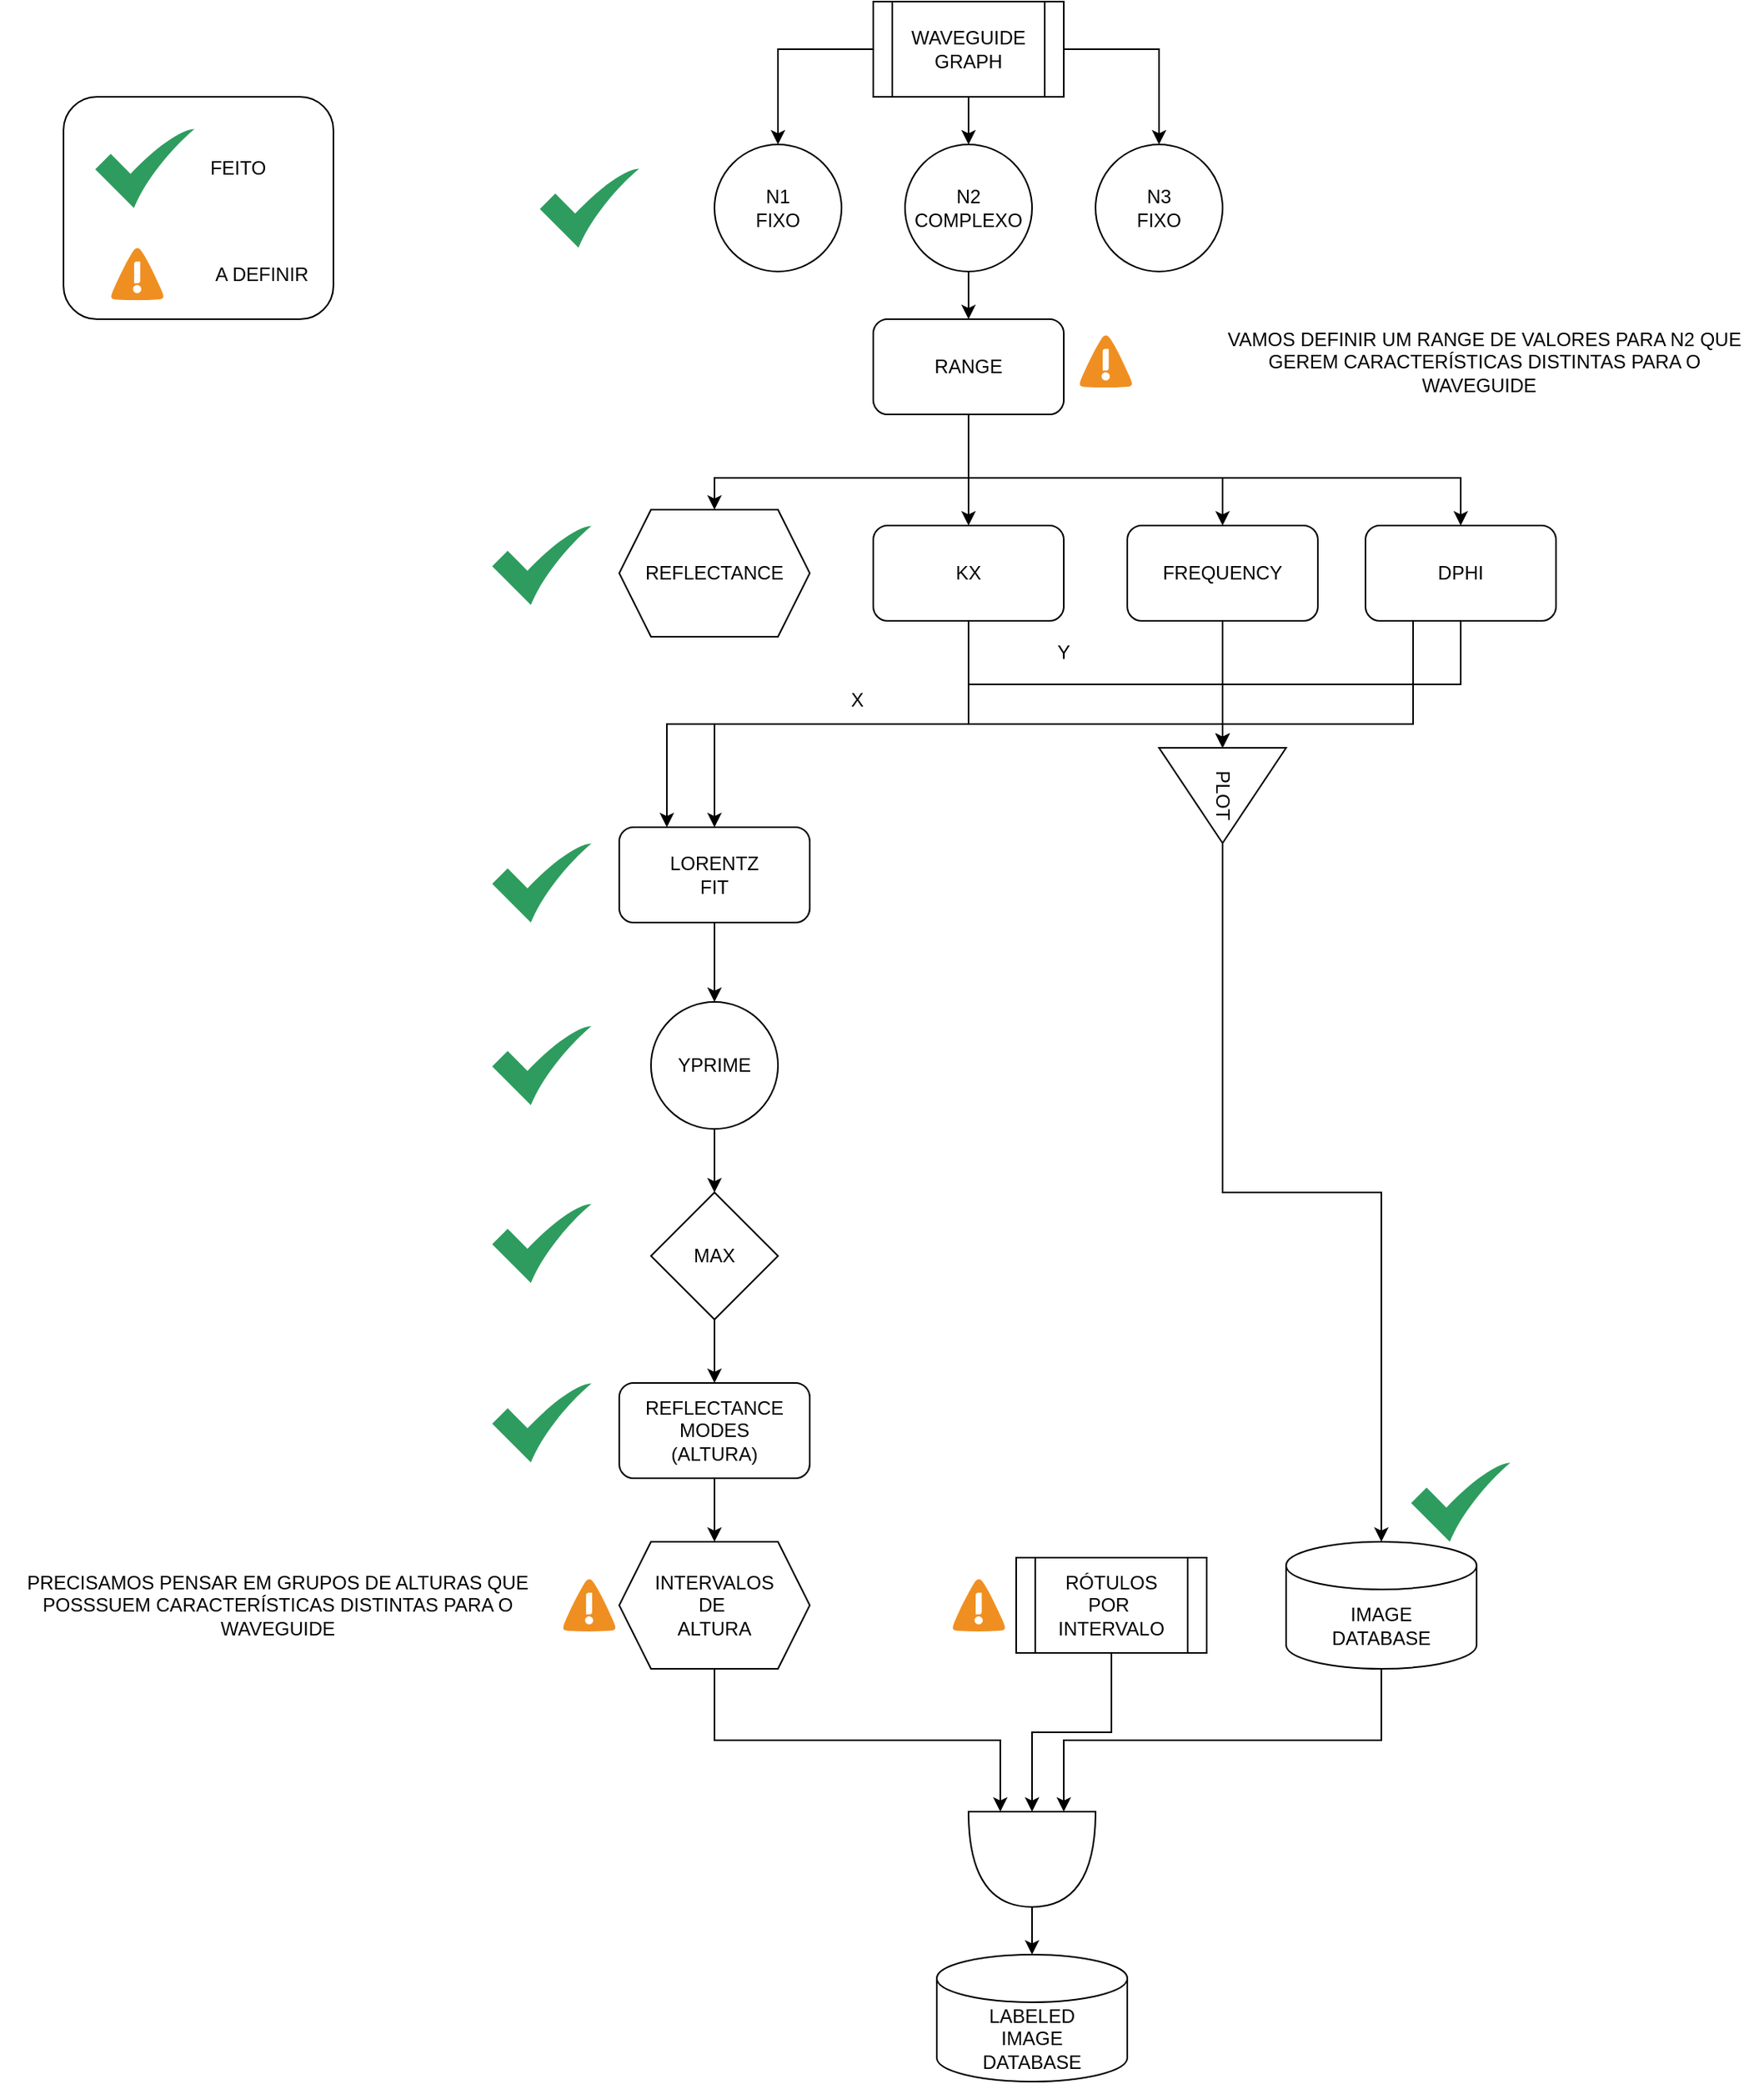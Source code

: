 <mxfile version="15.2.7" type="device"><diagram id="Eg33uc8_g2PsAbcUee6Q" name="Página-1"><mxGraphModel dx="2659" dy="633" grid="1" gridSize="10" guides="1" tooltips="1" connect="1" arrows="1" fold="1" page="1" pageScale="1" pageWidth="1169" pageHeight="827" math="0" shadow="0"><root><mxCell id="0"/><mxCell id="1" parent="0"/><mxCell id="uqiizUgh7LKYuNxMDEFj-66" value="" style="rounded=1;whiteSpace=wrap;html=1;" vertex="1" parent="1"><mxGeometry x="30" y="80" width="170" height="140" as="geometry"/></mxCell><mxCell id="uqiizUgh7LKYuNxMDEFj-1" value="LABELED&lt;br&gt;IMAGE&lt;br&gt;DATABASE" style="shape=cylinder3;whiteSpace=wrap;html=1;boundedLbl=1;backgroundOutline=1;size=15;" vertex="1" parent="1"><mxGeometry x="580" y="1250" width="120" height="80" as="geometry"/></mxCell><mxCell id="uqiizUgh7LKYuNxMDEFj-8" style="edgeStyle=orthogonalEdgeStyle;rounded=0;orthogonalLoop=1;jettySize=auto;html=1;exitX=0;exitY=0.5;exitDx=0;exitDy=0;entryX=0.5;entryY=0;entryDx=0;entryDy=0;" edge="1" parent="1" source="uqiizUgh7LKYuNxMDEFj-2" target="uqiizUgh7LKYuNxMDEFj-3"><mxGeometry relative="1" as="geometry"/></mxCell><mxCell id="uqiizUgh7LKYuNxMDEFj-9" style="edgeStyle=orthogonalEdgeStyle;rounded=0;orthogonalLoop=1;jettySize=auto;html=1;exitX=1;exitY=0.5;exitDx=0;exitDy=0;entryX=0.5;entryY=0;entryDx=0;entryDy=0;" edge="1" parent="1" source="uqiizUgh7LKYuNxMDEFj-2" target="uqiizUgh7LKYuNxMDEFj-5"><mxGeometry relative="1" as="geometry"/></mxCell><mxCell id="uqiizUgh7LKYuNxMDEFj-10" style="edgeStyle=orthogonalEdgeStyle;rounded=0;orthogonalLoop=1;jettySize=auto;html=1;exitX=0.5;exitY=1;exitDx=0;exitDy=0;entryX=0.5;entryY=0;entryDx=0;entryDy=0;" edge="1" parent="1" source="uqiizUgh7LKYuNxMDEFj-2" target="uqiizUgh7LKYuNxMDEFj-4"><mxGeometry relative="1" as="geometry"/></mxCell><mxCell id="uqiizUgh7LKYuNxMDEFj-2" value="WAVEGUIDE&lt;br&gt;GRAPH" style="shape=process;whiteSpace=wrap;html=1;backgroundOutline=1;" vertex="1" parent="1"><mxGeometry x="540" y="20" width="120" height="60" as="geometry"/></mxCell><mxCell id="uqiizUgh7LKYuNxMDEFj-3" value="N1&lt;br&gt;FIXO" style="ellipse;whiteSpace=wrap;html=1;aspect=fixed;" vertex="1" parent="1"><mxGeometry x="440" y="110" width="80" height="80" as="geometry"/></mxCell><mxCell id="uqiizUgh7LKYuNxMDEFj-12" value="" style="edgeStyle=orthogonalEdgeStyle;rounded=0;orthogonalLoop=1;jettySize=auto;html=1;" edge="1" parent="1" source="uqiizUgh7LKYuNxMDEFj-4" target="uqiizUgh7LKYuNxMDEFj-11"><mxGeometry relative="1" as="geometry"/></mxCell><mxCell id="uqiizUgh7LKYuNxMDEFj-4" value="N2&lt;br&gt;COMPLEXO" style="ellipse;whiteSpace=wrap;html=1;aspect=fixed;" vertex="1" parent="1"><mxGeometry x="560" y="110" width="80" height="80" as="geometry"/></mxCell><mxCell id="uqiizUgh7LKYuNxMDEFj-5" value="N3&lt;br&gt;FIXO" style="ellipse;whiteSpace=wrap;html=1;aspect=fixed;" vertex="1" parent="1"><mxGeometry x="680" y="110" width="80" height="80" as="geometry"/></mxCell><mxCell id="uqiizUgh7LKYuNxMDEFj-16" style="edgeStyle=orthogonalEdgeStyle;rounded=0;orthogonalLoop=1;jettySize=auto;html=1;exitX=0.5;exitY=1;exitDx=0;exitDy=0;entryX=0.5;entryY=0;entryDx=0;entryDy=0;" edge="1" parent="1" source="uqiizUgh7LKYuNxMDEFj-11" target="uqiizUgh7LKYuNxMDEFj-14"><mxGeometry relative="1" as="geometry"><Array as="points"><mxPoint x="600" y="320"/><mxPoint x="440" y="320"/></Array></mxGeometry></mxCell><mxCell id="uqiizUgh7LKYuNxMDEFj-24" style="edgeStyle=orthogonalEdgeStyle;rounded=0;orthogonalLoop=1;jettySize=auto;html=1;exitX=0.5;exitY=1;exitDx=0;exitDy=0;entryX=0.5;entryY=0;entryDx=0;entryDy=0;" edge="1" parent="1" source="uqiizUgh7LKYuNxMDEFj-11" target="uqiizUgh7LKYuNxMDEFj-22"><mxGeometry relative="1" as="geometry"/></mxCell><mxCell id="uqiizUgh7LKYuNxMDEFj-25" style="edgeStyle=orthogonalEdgeStyle;rounded=0;orthogonalLoop=1;jettySize=auto;html=1;exitX=0.5;exitY=1;exitDx=0;exitDy=0;entryX=0.5;entryY=0;entryDx=0;entryDy=0;" edge="1" parent="1" source="uqiizUgh7LKYuNxMDEFj-11" target="uqiizUgh7LKYuNxMDEFj-23"><mxGeometry relative="1" as="geometry"><Array as="points"><mxPoint x="600" y="320"/><mxPoint x="760" y="320"/></Array></mxGeometry></mxCell><mxCell id="uqiizUgh7LKYuNxMDEFj-28" style="edgeStyle=orthogonalEdgeStyle;rounded=0;orthogonalLoop=1;jettySize=auto;html=1;exitX=0.5;exitY=1;exitDx=0;exitDy=0;entryX=0.5;entryY=0;entryDx=0;entryDy=0;" edge="1" parent="1" source="uqiizUgh7LKYuNxMDEFj-11" target="uqiizUgh7LKYuNxMDEFj-27"><mxGeometry relative="1" as="geometry"><Array as="points"><mxPoint x="600" y="320"/><mxPoint x="910" y="320"/></Array></mxGeometry></mxCell><mxCell id="uqiizUgh7LKYuNxMDEFj-11" value="RANGE" style="rounded=1;whiteSpace=wrap;html=1;" vertex="1" parent="1"><mxGeometry x="540" y="220" width="120" height="60" as="geometry"/></mxCell><mxCell id="uqiizUgh7LKYuNxMDEFj-14" value="REFLECTANCE" style="shape=hexagon;perimeter=hexagonPerimeter2;whiteSpace=wrap;html=1;fixedSize=1;" vertex="1" parent="1"><mxGeometry x="380" y="340" width="120" height="80" as="geometry"/></mxCell><mxCell id="uqiizUgh7LKYuNxMDEFj-30" style="edgeStyle=orthogonalEdgeStyle;rounded=0;orthogonalLoop=1;jettySize=auto;html=1;exitX=0.5;exitY=1;exitDx=0;exitDy=0;entryX=0;entryY=0.5;entryDx=0;entryDy=0;" edge="1" parent="1" source="uqiizUgh7LKYuNxMDEFj-22" target="uqiizUgh7LKYuNxMDEFj-29"><mxGeometry relative="1" as="geometry"/></mxCell><mxCell id="uqiizUgh7LKYuNxMDEFj-36" style="edgeStyle=orthogonalEdgeStyle;rounded=0;orthogonalLoop=1;jettySize=auto;html=1;exitX=0.5;exitY=1;exitDx=0;exitDy=0;entryX=0.5;entryY=0;entryDx=0;entryDy=0;" edge="1" parent="1" source="uqiizUgh7LKYuNxMDEFj-22" target="uqiizUgh7LKYuNxMDEFj-34"><mxGeometry relative="1" as="geometry"/></mxCell><mxCell id="uqiizUgh7LKYuNxMDEFj-22" value="KX" style="rounded=1;whiteSpace=wrap;html=1;" vertex="1" parent="1"><mxGeometry x="540" y="350" width="120" height="60" as="geometry"/></mxCell><mxCell id="uqiizUgh7LKYuNxMDEFj-31" style="edgeStyle=orthogonalEdgeStyle;rounded=0;orthogonalLoop=1;jettySize=auto;html=1;exitX=0.5;exitY=1;exitDx=0;exitDy=0;entryX=0;entryY=0.5;entryDx=0;entryDy=0;" edge="1" parent="1" source="uqiizUgh7LKYuNxMDEFj-23" target="uqiizUgh7LKYuNxMDEFj-29"><mxGeometry relative="1" as="geometry"/></mxCell><mxCell id="uqiizUgh7LKYuNxMDEFj-23" value="FREQUENCY" style="rounded=1;whiteSpace=wrap;html=1;" vertex="1" parent="1"><mxGeometry x="700" y="350" width="120" height="60" as="geometry"/></mxCell><mxCell id="uqiizUgh7LKYuNxMDEFj-52" style="edgeStyle=orthogonalEdgeStyle;rounded=0;orthogonalLoop=1;jettySize=auto;html=1;exitX=0.5;exitY=1;exitDx=0;exitDy=0;exitPerimeter=0;entryX=0;entryY=0.25;entryDx=0;entryDy=0;entryPerimeter=0;" edge="1" parent="1" source="uqiizUgh7LKYuNxMDEFj-26" target="uqiizUgh7LKYuNxMDEFj-49"><mxGeometry relative="1" as="geometry"/></mxCell><mxCell id="uqiizUgh7LKYuNxMDEFj-26" value="IMAGE&lt;br&gt;DATABASE" style="shape=cylinder3;whiteSpace=wrap;html=1;boundedLbl=1;backgroundOutline=1;size=15;" vertex="1" parent="1"><mxGeometry x="800" y="990" width="120" height="80" as="geometry"/></mxCell><mxCell id="uqiizUgh7LKYuNxMDEFj-32" style="edgeStyle=orthogonalEdgeStyle;rounded=0;orthogonalLoop=1;jettySize=auto;html=1;exitX=0.5;exitY=1;exitDx=0;exitDy=0;entryX=0;entryY=0.5;entryDx=0;entryDy=0;" edge="1" parent="1" source="uqiizUgh7LKYuNxMDEFj-27" target="uqiizUgh7LKYuNxMDEFj-29"><mxGeometry relative="1" as="geometry"/></mxCell><mxCell id="uqiizUgh7LKYuNxMDEFj-71" style="edgeStyle=orthogonalEdgeStyle;rounded=0;orthogonalLoop=1;jettySize=auto;html=1;exitX=0.25;exitY=1;exitDx=0;exitDy=0;entryX=0.25;entryY=0;entryDx=0;entryDy=0;" edge="1" parent="1" source="uqiizUgh7LKYuNxMDEFj-27" target="uqiizUgh7LKYuNxMDEFj-34"><mxGeometry relative="1" as="geometry"/></mxCell><mxCell id="uqiizUgh7LKYuNxMDEFj-27" value="DPHI" style="rounded=1;whiteSpace=wrap;html=1;" vertex="1" parent="1"><mxGeometry x="850" y="350" width="120" height="60" as="geometry"/></mxCell><mxCell id="uqiizUgh7LKYuNxMDEFj-33" value="" style="edgeStyle=orthogonalEdgeStyle;rounded=0;orthogonalLoop=1;jettySize=auto;html=1;" edge="1" parent="1" source="uqiizUgh7LKYuNxMDEFj-29" target="uqiizUgh7LKYuNxMDEFj-26"><mxGeometry relative="1" as="geometry"/></mxCell><mxCell id="uqiizUgh7LKYuNxMDEFj-29" value="PLOT" style="triangle;whiteSpace=wrap;html=1;rotation=90;" vertex="1" parent="1"><mxGeometry x="730" y="480" width="60" height="80" as="geometry"/></mxCell><mxCell id="uqiizUgh7LKYuNxMDEFj-40" value="" style="edgeStyle=orthogonalEdgeStyle;rounded=0;orthogonalLoop=1;jettySize=auto;html=1;" edge="1" parent="1" source="uqiizUgh7LKYuNxMDEFj-34" target="uqiizUgh7LKYuNxMDEFj-39"><mxGeometry relative="1" as="geometry"/></mxCell><mxCell id="uqiizUgh7LKYuNxMDEFj-34" value="LORENTZ&lt;br&gt;FIT" style="rounded=1;whiteSpace=wrap;html=1;" vertex="1" parent="1"><mxGeometry x="380" y="540" width="120" height="60" as="geometry"/></mxCell><mxCell id="uqiizUgh7LKYuNxMDEFj-37" value="X" style="text;html=1;strokeColor=none;fillColor=none;align=center;verticalAlign=middle;whiteSpace=wrap;rounded=0;" vertex="1" parent="1"><mxGeometry x="510" y="450" width="40" height="20" as="geometry"/></mxCell><mxCell id="uqiizUgh7LKYuNxMDEFj-38" value="Y" style="text;html=1;strokeColor=none;fillColor=none;align=center;verticalAlign=middle;whiteSpace=wrap;rounded=0;" vertex="1" parent="1"><mxGeometry x="640" y="420" width="40" height="20" as="geometry"/></mxCell><mxCell id="uqiizUgh7LKYuNxMDEFj-42" value="" style="edgeStyle=orthogonalEdgeStyle;rounded=0;orthogonalLoop=1;jettySize=auto;html=1;" edge="1" parent="1" source="uqiizUgh7LKYuNxMDEFj-39" target="uqiizUgh7LKYuNxMDEFj-41"><mxGeometry relative="1" as="geometry"/></mxCell><mxCell id="uqiizUgh7LKYuNxMDEFj-39" value="YPRIME" style="ellipse;whiteSpace=wrap;html=1;aspect=fixed;" vertex="1" parent="1"><mxGeometry x="400" y="650" width="80" height="80" as="geometry"/></mxCell><mxCell id="uqiizUgh7LKYuNxMDEFj-45" style="edgeStyle=orthogonalEdgeStyle;rounded=0;orthogonalLoop=1;jettySize=auto;html=1;exitX=0.5;exitY=1;exitDx=0;exitDy=0;entryX=0.5;entryY=0;entryDx=0;entryDy=0;" edge="1" parent="1" source="uqiizUgh7LKYuNxMDEFj-41" target="uqiizUgh7LKYuNxMDEFj-44"><mxGeometry relative="1" as="geometry"/></mxCell><mxCell id="uqiizUgh7LKYuNxMDEFj-41" value="MAX" style="rhombus;whiteSpace=wrap;html=1;" vertex="1" parent="1"><mxGeometry x="400" y="770" width="80" height="80" as="geometry"/></mxCell><mxCell id="uqiizUgh7LKYuNxMDEFj-47" value="" style="edgeStyle=orthogonalEdgeStyle;rounded=0;orthogonalLoop=1;jettySize=auto;html=1;" edge="1" parent="1" source="uqiizUgh7LKYuNxMDEFj-44" target="uqiizUgh7LKYuNxMDEFj-46"><mxGeometry relative="1" as="geometry"/></mxCell><mxCell id="uqiizUgh7LKYuNxMDEFj-44" value="REFLECTANCE&lt;br&gt;MODES&lt;br&gt;(ALTURA)" style="rounded=1;whiteSpace=wrap;html=1;" vertex="1" parent="1"><mxGeometry x="380" y="890" width="120" height="60" as="geometry"/></mxCell><mxCell id="uqiizUgh7LKYuNxMDEFj-50" style="edgeStyle=orthogonalEdgeStyle;rounded=0;orthogonalLoop=1;jettySize=auto;html=1;exitX=0.5;exitY=1;exitDx=0;exitDy=0;entryX=0;entryY=0.75;entryDx=0;entryDy=0;entryPerimeter=0;" edge="1" parent="1" source="uqiizUgh7LKYuNxMDEFj-46" target="uqiizUgh7LKYuNxMDEFj-49"><mxGeometry relative="1" as="geometry"/></mxCell><mxCell id="uqiizUgh7LKYuNxMDEFj-46" value="INTERVALOS&lt;br&gt;DE&amp;nbsp;&lt;br&gt;ALTURA" style="shape=hexagon;perimeter=hexagonPerimeter2;whiteSpace=wrap;html=1;fixedSize=1;" vertex="1" parent="1"><mxGeometry x="380" y="990" width="120" height="80" as="geometry"/></mxCell><mxCell id="uqiizUgh7LKYuNxMDEFj-51" style="edgeStyle=orthogonalEdgeStyle;rounded=0;orthogonalLoop=1;jettySize=auto;html=1;exitX=0.5;exitY=1;exitDx=0;exitDy=0;entryX=0;entryY=0.5;entryDx=0;entryDy=0;entryPerimeter=0;" edge="1" parent="1" source="uqiizUgh7LKYuNxMDEFj-48" target="uqiizUgh7LKYuNxMDEFj-49"><mxGeometry relative="1" as="geometry"/></mxCell><mxCell id="uqiizUgh7LKYuNxMDEFj-48" value="RÓTULOS&lt;br&gt;POR&amp;nbsp;&lt;br&gt;INTERVALO" style="shape=process;whiteSpace=wrap;html=1;backgroundOutline=1;" vertex="1" parent="1"><mxGeometry x="630" y="1000" width="120" height="60" as="geometry"/></mxCell><mxCell id="uqiizUgh7LKYuNxMDEFj-53" style="edgeStyle=orthogonalEdgeStyle;rounded=0;orthogonalLoop=1;jettySize=auto;html=1;exitX=1;exitY=0.5;exitDx=0;exitDy=0;exitPerimeter=0;entryX=0.5;entryY=0;entryDx=0;entryDy=0;entryPerimeter=0;" edge="1" parent="1" source="uqiizUgh7LKYuNxMDEFj-49" target="uqiizUgh7LKYuNxMDEFj-1"><mxGeometry relative="1" as="geometry"/></mxCell><mxCell id="uqiizUgh7LKYuNxMDEFj-49" value="" style="shape=or;whiteSpace=wrap;html=1;rotation=90;" vertex="1" parent="1"><mxGeometry x="610" y="1150" width="60" height="80" as="geometry"/></mxCell><mxCell id="uqiizUgh7LKYuNxMDEFj-54" value="" style="sketch=0;html=1;aspect=fixed;strokeColor=none;shadow=0;align=center;verticalAlign=top;fillColor=#2D9C5E;shape=mxgraph.gcp2.check" vertex="1" parent="1"><mxGeometry x="300" y="350" width="62.5" height="50" as="geometry"/></mxCell><mxCell id="uqiizUgh7LKYuNxMDEFj-55" value="" style="sketch=0;html=1;aspect=fixed;strokeColor=none;shadow=0;align=center;verticalAlign=top;fillColor=#2D9C5E;shape=mxgraph.gcp2.check" vertex="1" parent="1"><mxGeometry x="330" y="125" width="62.5" height="50" as="geometry"/></mxCell><mxCell id="uqiizUgh7LKYuNxMDEFj-56" value="" style="sketch=0;html=1;aspect=fixed;strokeColor=none;shadow=0;align=center;verticalAlign=top;fillColor=#2D9C5E;shape=mxgraph.gcp2.check" vertex="1" parent="1"><mxGeometry x="878.75" y="940" width="62.5" height="50" as="geometry"/></mxCell><mxCell id="uqiizUgh7LKYuNxMDEFj-57" value="" style="sketch=0;html=1;aspect=fixed;strokeColor=none;shadow=0;align=center;verticalAlign=top;fillColor=#2D9C5E;shape=mxgraph.gcp2.check" vertex="1" parent="1"><mxGeometry x="300" y="550" width="62.5" height="50" as="geometry"/></mxCell><mxCell id="uqiizUgh7LKYuNxMDEFj-58" value="" style="sketch=0;html=1;aspect=fixed;strokeColor=none;shadow=0;align=center;verticalAlign=top;fillColor=#2D9C5E;shape=mxgraph.gcp2.check" vertex="1" parent="1"><mxGeometry x="300" y="665" width="62.5" height="50" as="geometry"/></mxCell><mxCell id="uqiizUgh7LKYuNxMDEFj-59" value="" style="sketch=0;html=1;aspect=fixed;strokeColor=none;shadow=0;align=center;verticalAlign=top;fillColor=#2D9C5E;shape=mxgraph.gcp2.check" vertex="1" parent="1"><mxGeometry x="300" y="777" width="62.5" height="50" as="geometry"/></mxCell><mxCell id="uqiizUgh7LKYuNxMDEFj-60" value="" style="sketch=0;html=1;aspect=fixed;strokeColor=none;shadow=0;align=center;verticalAlign=top;fillColor=#2D9C5E;shape=mxgraph.gcp2.check" vertex="1" parent="1"><mxGeometry x="300" y="890" width="62.5" height="50" as="geometry"/></mxCell><mxCell id="uqiizUgh7LKYuNxMDEFj-61" value="" style="shadow=0;dashed=0;html=1;strokeColor=none;fillColor=#4495D1;labelPosition=center;verticalLabelPosition=bottom;verticalAlign=top;align=center;outlineConnect=0;shape=mxgraph.veeam.2d.alert;" vertex="1" parent="1"><mxGeometry x="60" y="175" width="33.2" height="33.2" as="geometry"/></mxCell><mxCell id="uqiizUgh7LKYuNxMDEFj-62" value="" style="shadow=0;dashed=0;html=1;strokeColor=none;fillColor=#4495D1;labelPosition=center;verticalLabelPosition=bottom;verticalAlign=top;align=center;outlineConnect=0;shape=mxgraph.veeam.2d.alert;" vertex="1" parent="1"><mxGeometry x="670" y="230" width="33.2" height="33.2" as="geometry"/></mxCell><mxCell id="uqiizUgh7LKYuNxMDEFj-63" value="" style="shadow=0;dashed=0;html=1;strokeColor=none;fillColor=#4495D1;labelPosition=center;verticalLabelPosition=bottom;verticalAlign=top;align=center;outlineConnect=0;shape=mxgraph.veeam.2d.alert;" vertex="1" parent="1"><mxGeometry x="344.65" y="1013.4" width="33.2" height="33.2" as="geometry"/></mxCell><mxCell id="uqiizUgh7LKYuNxMDEFj-64" value="" style="shadow=0;dashed=0;html=1;strokeColor=none;fillColor=#4495D1;labelPosition=center;verticalLabelPosition=bottom;verticalAlign=top;align=center;outlineConnect=0;shape=mxgraph.veeam.2d.alert;" vertex="1" parent="1"><mxGeometry x="590" y="1013.4" width="33.2" height="33.2" as="geometry"/></mxCell><mxCell id="uqiizUgh7LKYuNxMDEFj-65" value="" style="sketch=0;html=1;aspect=fixed;strokeColor=none;shadow=0;align=center;verticalAlign=top;fillColor=#2D9C5E;shape=mxgraph.gcp2.check" vertex="1" parent="1"><mxGeometry x="50" y="100" width="62.5" height="50" as="geometry"/></mxCell><mxCell id="uqiizUgh7LKYuNxMDEFj-67" value="FEITO" style="text;html=1;strokeColor=none;fillColor=none;align=center;verticalAlign=middle;whiteSpace=wrap;rounded=0;" vertex="1" parent="1"><mxGeometry x="120" y="115" width="40" height="20" as="geometry"/></mxCell><mxCell id="uqiizUgh7LKYuNxMDEFj-68" value="A DEFINIR" style="text;html=1;strokeColor=none;fillColor=none;align=center;verticalAlign=middle;whiteSpace=wrap;rounded=0;" vertex="1" parent="1"><mxGeometry x="120" y="181.6" width="70" height="20" as="geometry"/></mxCell><mxCell id="uqiizUgh7LKYuNxMDEFj-69" value="VAMOS DEFINIR UM RANGE DE VALORES PARA N2 QUE GEREM CARACTERÍSTICAS DISTINTAS PARA O WAVEGUIDE&amp;nbsp;&amp;nbsp;" style="text;html=1;strokeColor=none;fillColor=none;align=center;verticalAlign=middle;whiteSpace=wrap;rounded=0;" vertex="1" parent="1"><mxGeometry x="750" y="226.6" width="350" height="40" as="geometry"/></mxCell><mxCell id="uqiizUgh7LKYuNxMDEFj-70" value="PRECISAMOS PENSAR EM GRUPOS DE ALTURAS QUE POSSSUEM CARACTERÍSTICAS DISTINTAS PARA O WAVEGUIDE" style="text;html=1;strokeColor=none;fillColor=none;align=center;verticalAlign=middle;whiteSpace=wrap;rounded=0;" vertex="1" parent="1"><mxGeometry x="-10" y="1010" width="350" height="40" as="geometry"/></mxCell></root></mxGraphModel></diagram></mxfile>